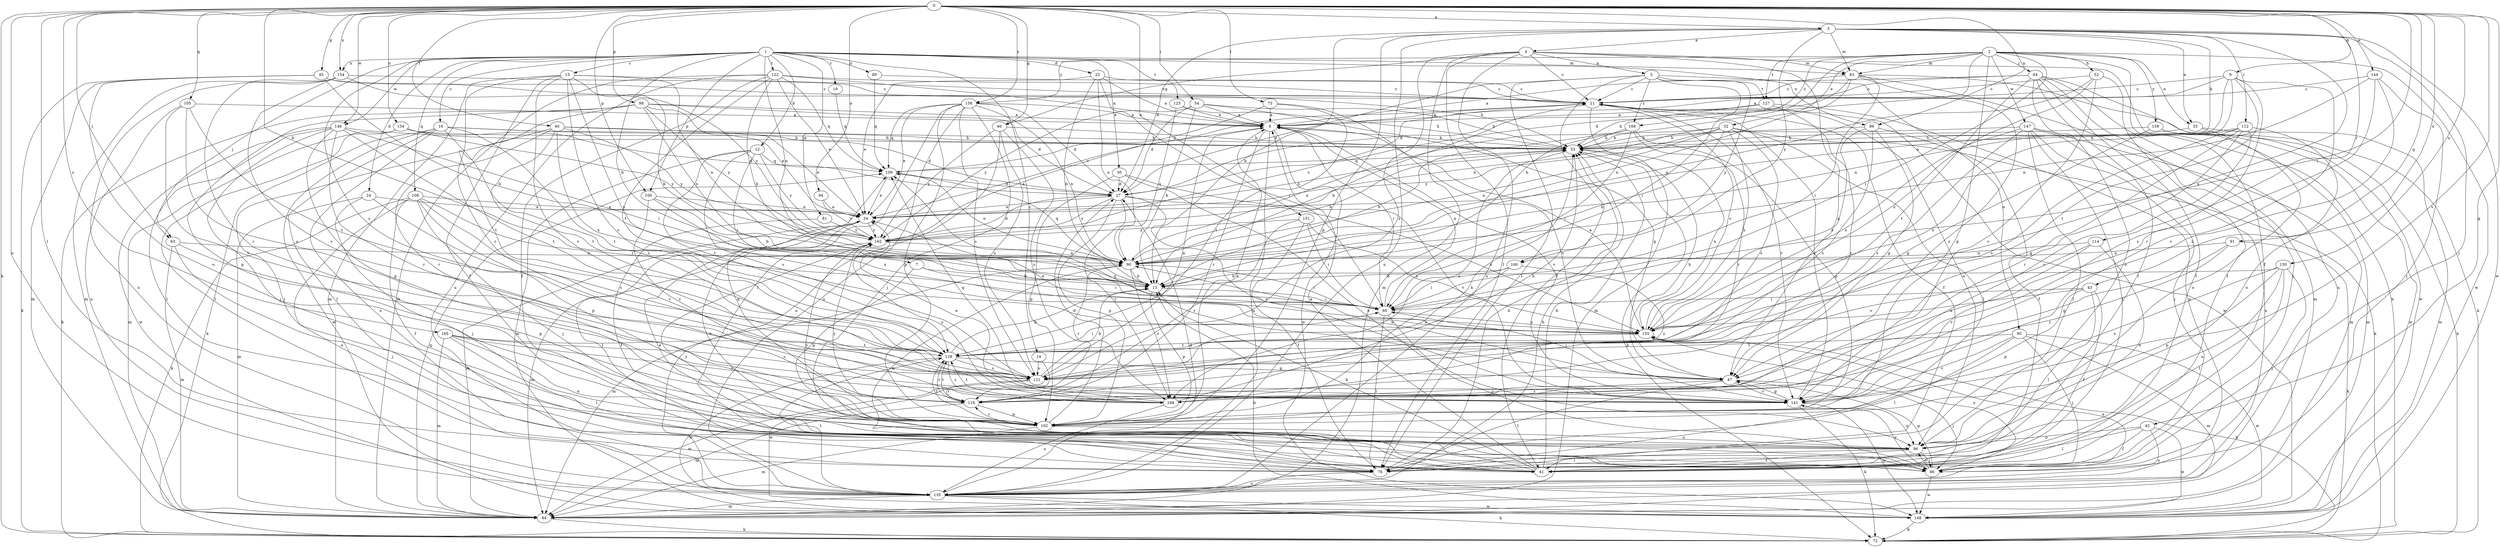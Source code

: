 strict digraph  {
0;
1;
2;
3;
4;
5;
6;
7;
9;
12;
13;
14;
15;
16;
19;
21;
22;
24;
27;
30;
32;
33;
34;
40;
41;
42;
43;
45;
46;
47;
52;
53;
54;
60;
63;
64;
66;
72;
73;
78;
81;
83;
84;
86;
89;
90;
91;
94;
95;
96;
98;
100;
102;
105;
108;
109;
112;
114;
116;
121;
122;
123;
127;
128;
130;
134;
135;
141;
144;
146;
147;
148;
151;
154;
155;
158;
159;
160;
162;
165;
166;
168;
0 -> 3  [label=a];
0 -> 7  [label=b];
0 -> 9  [label=b];
0 -> 40  [label=f];
0 -> 42  [label=g];
0 -> 43  [label=g];
0 -> 45  [label=g];
0 -> 46  [label=g];
0 -> 54  [label=i];
0 -> 60  [label=i];
0 -> 63  [label=j];
0 -> 72  [label=k];
0 -> 73  [label=l];
0 -> 78  [label=l];
0 -> 86  [label=n];
0 -> 91  [label=o];
0 -> 94  [label=o];
0 -> 98  [label=p];
0 -> 100  [label=p];
0 -> 105  [label=q];
0 -> 130  [label=u];
0 -> 134  [label=u];
0 -> 135  [label=u];
0 -> 141  [label=v];
0 -> 144  [label=w];
0 -> 146  [label=w];
0 -> 151  [label=x];
0 -> 154  [label=x];
0 -> 158  [label=y];
0 -> 165  [label=z];
1 -> 12  [label=b];
1 -> 13  [label=b];
1 -> 14  [label=c];
1 -> 15  [label=c];
1 -> 16  [label=c];
1 -> 19  [label=c];
1 -> 22  [label=d];
1 -> 24  [label=d];
1 -> 30  [label=e];
1 -> 63  [label=j];
1 -> 81  [label=m];
1 -> 83  [label=m];
1 -> 86  [label=n];
1 -> 89  [label=n];
1 -> 90  [label=n];
1 -> 100  [label=p];
1 -> 108  [label=q];
1 -> 121  [label=s];
1 -> 122  [label=t];
1 -> 123  [label=t];
1 -> 146  [label=w];
1 -> 154  [label=x];
2 -> 13  [label=b];
2 -> 27  [label=d];
2 -> 32  [label=e];
2 -> 33  [label=e];
2 -> 41  [label=f];
2 -> 52  [label=h];
2 -> 60  [label=i];
2 -> 64  [label=j];
2 -> 83  [label=m];
2 -> 102  [label=p];
2 -> 127  [label=t];
2 -> 147  [label=w];
2 -> 148  [label=w];
2 -> 158  [label=y];
2 -> 159  [label=y];
2 -> 166  [label=z];
3 -> 4  [label=a];
3 -> 13  [label=b];
3 -> 27  [label=d];
3 -> 33  [label=e];
3 -> 53  [label=h];
3 -> 66  [label=j];
3 -> 83  [label=m];
3 -> 102  [label=p];
3 -> 112  [label=r];
3 -> 114  [label=r];
3 -> 135  [label=u];
3 -> 148  [label=w];
3 -> 155  [label=x];
3 -> 160  [label=y];
4 -> 5  [label=a];
4 -> 21  [label=c];
4 -> 46  [label=g];
4 -> 47  [label=g];
4 -> 72  [label=k];
4 -> 78  [label=l];
4 -> 83  [label=m];
4 -> 84  [label=m];
4 -> 121  [label=s];
4 -> 135  [label=u];
5 -> 21  [label=c];
5 -> 27  [label=d];
5 -> 41  [label=f];
5 -> 60  [label=i];
5 -> 78  [label=l];
5 -> 95  [label=o];
5 -> 127  [label=t];
5 -> 160  [label=y];
5 -> 166  [label=z];
6 -> 53  [label=h];
6 -> 60  [label=i];
6 -> 116  [label=r];
6 -> 135  [label=u];
6 -> 141  [label=v];
6 -> 148  [label=w];
7 -> 13  [label=b];
7 -> 60  [label=i];
7 -> 102  [label=p];
9 -> 6  [label=a];
9 -> 21  [label=c];
9 -> 34  [label=e];
9 -> 90  [label=n];
9 -> 128  [label=t];
9 -> 141  [label=v];
9 -> 168  [label=z];
12 -> 60  [label=i];
12 -> 109  [label=q];
12 -> 121  [label=s];
12 -> 128  [label=t];
12 -> 148  [label=w];
12 -> 162  [label=y];
13 -> 60  [label=i];
13 -> 102  [label=p];
14 -> 121  [label=s];
14 -> 148  [label=w];
15 -> 13  [label=b];
15 -> 21  [label=c];
15 -> 41  [label=f];
15 -> 84  [label=m];
15 -> 90  [label=n];
15 -> 116  [label=r];
15 -> 121  [label=s];
15 -> 141  [label=v];
15 -> 155  [label=x];
16 -> 34  [label=e];
16 -> 53  [label=h];
16 -> 72  [label=k];
16 -> 78  [label=l];
16 -> 121  [label=s];
16 -> 128  [label=t];
16 -> 135  [label=u];
16 -> 148  [label=w];
19 -> 109  [label=q];
21 -> 6  [label=a];
21 -> 13  [label=b];
21 -> 41  [label=f];
21 -> 84  [label=m];
21 -> 96  [label=o];
21 -> 141  [label=v];
21 -> 148  [label=w];
22 -> 6  [label=a];
22 -> 13  [label=b];
22 -> 21  [label=c];
22 -> 34  [label=e];
22 -> 60  [label=i];
22 -> 90  [label=n];
24 -> 34  [label=e];
24 -> 66  [label=j];
24 -> 84  [label=m];
24 -> 121  [label=s];
27 -> 34  [label=e];
27 -> 102  [label=p];
27 -> 141  [label=v];
27 -> 155  [label=x];
27 -> 162  [label=y];
27 -> 168  [label=z];
30 -> 27  [label=d];
30 -> 96  [label=o];
30 -> 102  [label=p];
30 -> 141  [label=v];
32 -> 13  [label=b];
32 -> 34  [label=e];
32 -> 53  [label=h];
32 -> 72  [label=k];
32 -> 78  [label=l];
32 -> 90  [label=n];
32 -> 121  [label=s];
32 -> 155  [label=x];
32 -> 162  [label=y];
33 -> 53  [label=h];
33 -> 96  [label=o];
33 -> 148  [label=w];
34 -> 21  [label=c];
34 -> 53  [label=h];
34 -> 78  [label=l];
34 -> 84  [label=m];
34 -> 96  [label=o];
34 -> 162  [label=y];
40 -> 27  [label=d];
40 -> 53  [label=h];
40 -> 66  [label=j];
40 -> 116  [label=r];
40 -> 128  [label=t];
40 -> 155  [label=x];
40 -> 162  [label=y];
41 -> 6  [label=a];
41 -> 13  [label=b];
41 -> 34  [label=e];
41 -> 53  [label=h];
41 -> 90  [label=n];
41 -> 162  [label=y];
42 -> 41  [label=f];
42 -> 78  [label=l];
42 -> 96  [label=o];
42 -> 135  [label=u];
42 -> 148  [label=w];
43 -> 41  [label=f];
43 -> 60  [label=i];
43 -> 78  [label=l];
43 -> 102  [label=p];
43 -> 155  [label=x];
45 -> 13  [label=b];
45 -> 21  [label=c];
45 -> 53  [label=h];
45 -> 72  [label=k];
45 -> 84  [label=m];
45 -> 96  [label=o];
46 -> 53  [label=h];
46 -> 121  [label=s];
46 -> 135  [label=u];
46 -> 162  [label=y];
46 -> 168  [label=z];
47 -> 53  [label=h];
47 -> 60  [label=i];
47 -> 66  [label=j];
47 -> 78  [label=l];
47 -> 90  [label=n];
47 -> 109  [label=q];
47 -> 141  [label=v];
47 -> 168  [label=z];
52 -> 21  [label=c];
52 -> 41  [label=f];
52 -> 90  [label=n];
52 -> 141  [label=v];
52 -> 155  [label=x];
53 -> 72  [label=k];
53 -> 109  [label=q];
53 -> 155  [label=x];
53 -> 168  [label=z];
54 -> 6  [label=a];
54 -> 13  [label=b];
54 -> 27  [label=d];
54 -> 47  [label=g];
54 -> 53  [label=h];
54 -> 162  [label=y];
60 -> 6  [label=a];
60 -> 66  [label=j];
60 -> 78  [label=l];
60 -> 155  [label=x];
63 -> 66  [label=j];
63 -> 84  [label=m];
63 -> 90  [label=n];
63 -> 102  [label=p];
64 -> 6  [label=a];
64 -> 21  [label=c];
64 -> 41  [label=f];
64 -> 66  [label=j];
64 -> 78  [label=l];
64 -> 96  [label=o];
64 -> 128  [label=t];
64 -> 135  [label=u];
64 -> 148  [label=w];
66 -> 47  [label=g];
66 -> 96  [label=o];
66 -> 141  [label=v];
66 -> 148  [label=w];
66 -> 155  [label=x];
73 -> 6  [label=a];
73 -> 109  [label=q];
73 -> 128  [label=t];
73 -> 141  [label=v];
78 -> 53  [label=h];
78 -> 135  [label=u];
81 -> 41  [label=f];
81 -> 162  [label=y];
83 -> 21  [label=c];
83 -> 27  [label=d];
83 -> 60  [label=i];
83 -> 72  [label=k];
83 -> 84  [label=m];
83 -> 90  [label=n];
83 -> 168  [label=z];
84 -> 72  [label=k];
84 -> 109  [label=q];
86 -> 41  [label=f];
86 -> 47  [label=g];
86 -> 53  [label=h];
86 -> 121  [label=s];
86 -> 155  [label=x];
89 -> 21  [label=c];
89 -> 109  [label=q];
90 -> 13  [label=b];
90 -> 53  [label=h];
90 -> 60  [label=i];
90 -> 84  [label=m];
90 -> 109  [label=q];
90 -> 116  [label=r];
90 -> 168  [label=z];
91 -> 47  [label=g];
91 -> 72  [label=k];
91 -> 90  [label=n];
91 -> 116  [label=r];
94 -> 34  [label=e];
94 -> 162  [label=y];
95 -> 66  [label=j];
95 -> 78  [label=l];
95 -> 84  [label=m];
95 -> 128  [label=t];
95 -> 141  [label=v];
95 -> 148  [label=w];
96 -> 41  [label=f];
96 -> 66  [label=j];
96 -> 78  [label=l];
96 -> 162  [label=y];
98 -> 6  [label=a];
98 -> 27  [label=d];
98 -> 34  [label=e];
98 -> 72  [label=k];
98 -> 90  [label=n];
98 -> 102  [label=p];
98 -> 128  [label=t];
98 -> 162  [label=y];
100 -> 13  [label=b];
100 -> 34  [label=e];
100 -> 155  [label=x];
100 -> 168  [label=z];
102 -> 6  [label=a];
102 -> 27  [label=d];
102 -> 53  [label=h];
102 -> 84  [label=m];
102 -> 96  [label=o];
102 -> 109  [label=q];
102 -> 116  [label=r];
102 -> 128  [label=t];
102 -> 162  [label=y];
105 -> 6  [label=a];
105 -> 121  [label=s];
105 -> 128  [label=t];
105 -> 135  [label=u];
105 -> 141  [label=v];
108 -> 34  [label=e];
108 -> 41  [label=f];
108 -> 60  [label=i];
108 -> 66  [label=j];
108 -> 72  [label=k];
108 -> 102  [label=p];
108 -> 135  [label=u];
108 -> 141  [label=v];
109 -> 27  [label=d];
109 -> 34  [label=e];
109 -> 90  [label=n];
112 -> 47  [label=g];
112 -> 53  [label=h];
112 -> 96  [label=o];
112 -> 116  [label=r];
112 -> 121  [label=s];
112 -> 141  [label=v];
112 -> 155  [label=x];
114 -> 90  [label=n];
114 -> 96  [label=o];
114 -> 121  [label=s];
114 -> 141  [label=v];
116 -> 84  [label=m];
116 -> 102  [label=p];
116 -> 128  [label=t];
121 -> 6  [label=a];
121 -> 13  [label=b];
121 -> 84  [label=m];
121 -> 116  [label=r];
122 -> 6  [label=a];
122 -> 13  [label=b];
122 -> 21  [label=c];
122 -> 34  [label=e];
122 -> 41  [label=f];
122 -> 84  [label=m];
122 -> 109  [label=q];
122 -> 128  [label=t];
122 -> 135  [label=u];
123 -> 6  [label=a];
123 -> 53  [label=h];
123 -> 90  [label=n];
127 -> 6  [label=a];
127 -> 53  [label=h];
127 -> 116  [label=r];
127 -> 135  [label=u];
128 -> 13  [label=b];
128 -> 47  [label=g];
128 -> 60  [label=i];
128 -> 116  [label=r];
128 -> 121  [label=s];
128 -> 148  [label=w];
128 -> 168  [label=z];
130 -> 13  [label=b];
130 -> 66  [label=j];
130 -> 78  [label=l];
130 -> 96  [label=o];
130 -> 102  [label=p];
130 -> 141  [label=v];
134 -> 27  [label=d];
134 -> 53  [label=h];
134 -> 78  [label=l];
134 -> 84  [label=m];
134 -> 162  [label=y];
135 -> 27  [label=d];
135 -> 53  [label=h];
135 -> 72  [label=k];
135 -> 84  [label=m];
135 -> 128  [label=t];
135 -> 148  [label=w];
135 -> 155  [label=x];
141 -> 21  [label=c];
141 -> 47  [label=g];
141 -> 72  [label=k];
141 -> 96  [label=o];
141 -> 148  [label=w];
144 -> 21  [label=c];
144 -> 66  [label=j];
144 -> 90  [label=n];
144 -> 116  [label=r];
144 -> 168  [label=z];
146 -> 53  [label=h];
146 -> 60  [label=i];
146 -> 66  [label=j];
146 -> 78  [label=l];
146 -> 102  [label=p];
146 -> 116  [label=r];
146 -> 128  [label=t];
146 -> 148  [label=w];
147 -> 41  [label=f];
147 -> 53  [label=h];
147 -> 66  [label=j];
147 -> 78  [label=l];
147 -> 84  [label=m];
147 -> 121  [label=s];
147 -> 135  [label=u];
147 -> 155  [label=x];
148 -> 13  [label=b];
148 -> 72  [label=k];
151 -> 60  [label=i];
151 -> 78  [label=l];
151 -> 116  [label=r];
151 -> 155  [label=x];
151 -> 162  [label=y];
154 -> 21  [label=c];
154 -> 84  [label=m];
154 -> 116  [label=r];
154 -> 135  [label=u];
154 -> 141  [label=v];
154 -> 162  [label=y];
155 -> 6  [label=a];
155 -> 21  [label=c];
155 -> 34  [label=e];
155 -> 72  [label=k];
155 -> 128  [label=t];
158 -> 6  [label=a];
158 -> 27  [label=d];
158 -> 34  [label=e];
158 -> 66  [label=j];
158 -> 78  [label=l];
158 -> 90  [label=n];
158 -> 102  [label=p];
158 -> 109  [label=q];
158 -> 121  [label=s];
158 -> 135  [label=u];
159 -> 47  [label=g];
159 -> 53  [label=h];
159 -> 72  [label=k];
159 -> 84  [label=m];
159 -> 148  [label=w];
160 -> 13  [label=b];
160 -> 60  [label=i];
160 -> 121  [label=s];
160 -> 168  [label=z];
162 -> 6  [label=a];
162 -> 21  [label=c];
162 -> 27  [label=d];
162 -> 84  [label=m];
162 -> 90  [label=n];
165 -> 78  [label=l];
165 -> 84  [label=m];
165 -> 96  [label=o];
165 -> 121  [label=s];
165 -> 128  [label=t];
165 -> 141  [label=v];
166 -> 13  [label=b];
166 -> 53  [label=h];
166 -> 60  [label=i];
166 -> 90  [label=n];
166 -> 102  [label=p];
166 -> 116  [label=r];
168 -> 34  [label=e];
168 -> 53  [label=h];
168 -> 109  [label=q];
168 -> 128  [label=t];
168 -> 135  [label=u];
168 -> 162  [label=y];
}
